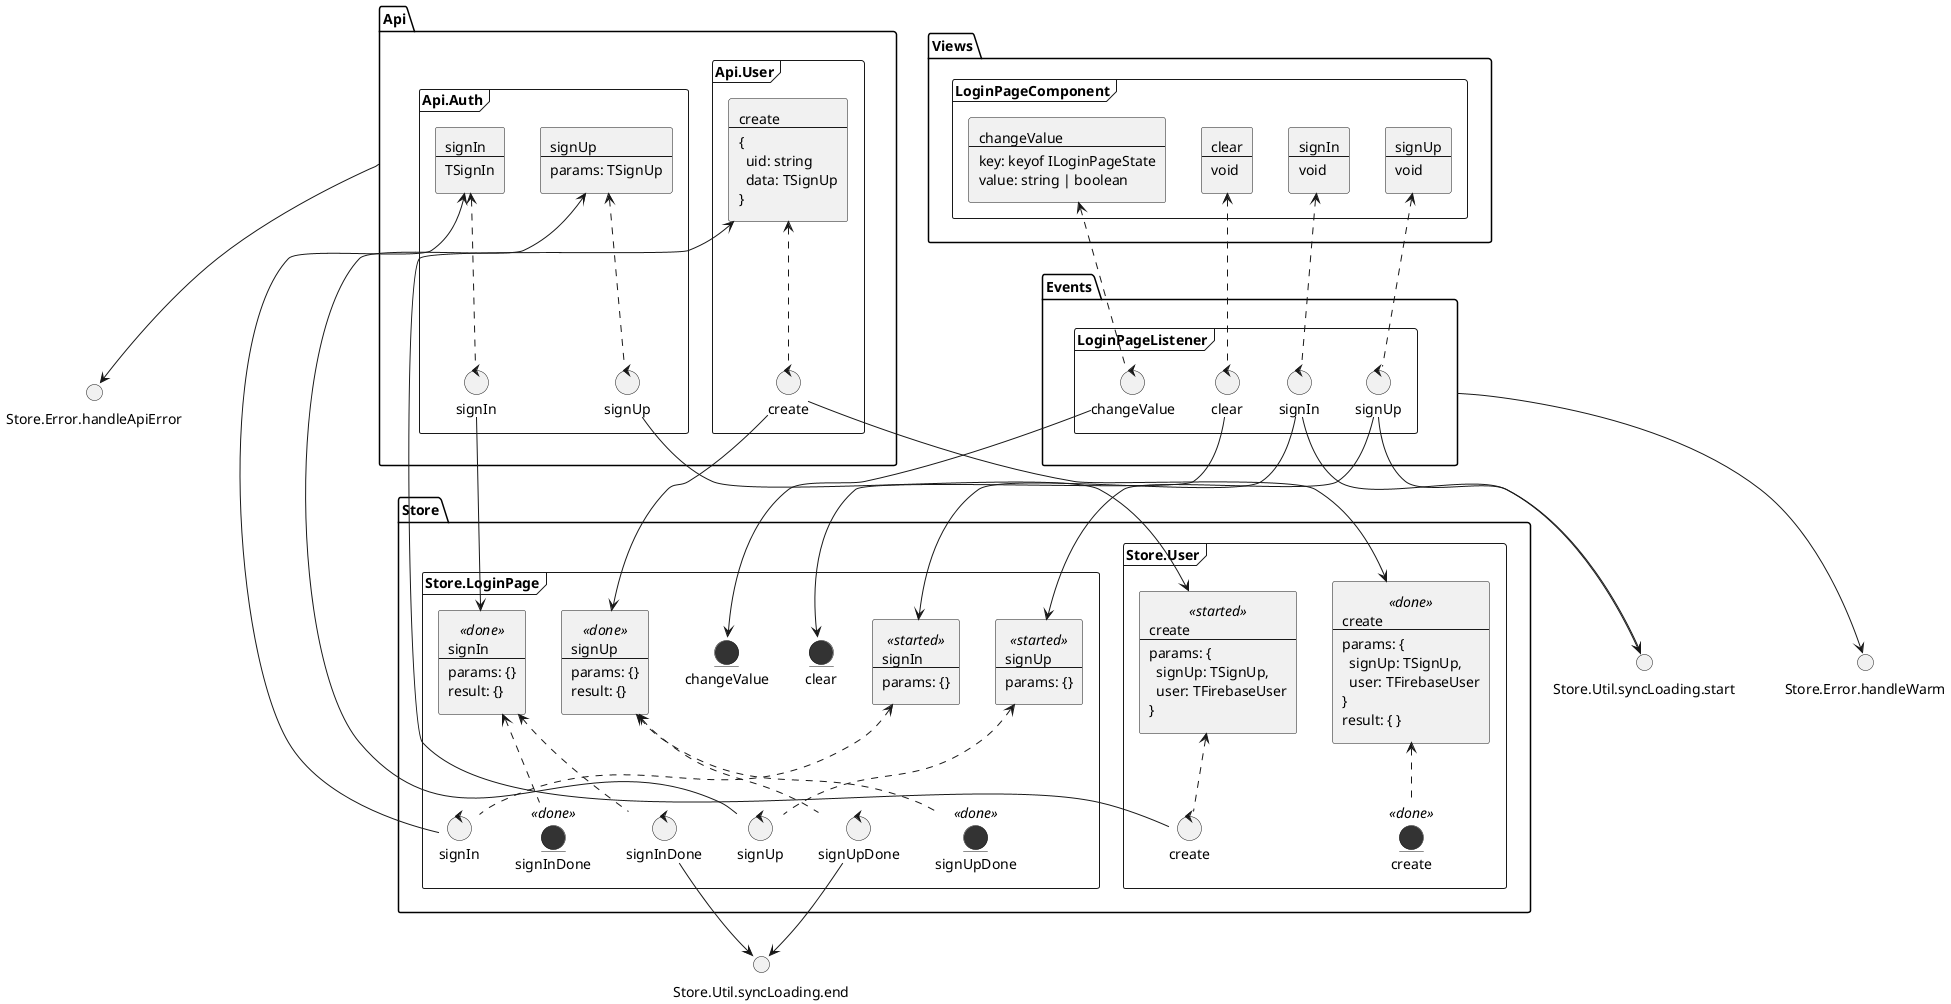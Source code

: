 @startuml login-page

package Views {
  frame LoginPageComponent {
    ' Actions
    rectangle LoginPageComponent.signIn [
      signIn
      ----
      void
    ]
    rectangle LoginPageComponent.signUp [
      signUp
      ----
      void
    ]
    rectangle LoginPageComponent.changeValue [
      changeValue
      ----
      key: keyof ILoginPageState
      value: string | boolean
    ]
    rectangle LoginPageComponent.clear [
      clear
      ----
      void
    ]
  }
}

package Events {
  frame LoginPageListener {
    ' Epics
    control signIn as LoginPageListener.signIn
    control signUp as LoginPageListener.signUp
    control changeValue as LoginPageListener.changeValue
    control clear as LoginPageListener.clear
  }
}

package Store {
  frame Store.LoginPage {
    ' Actions
    rectangle Store.LoginPage.signIn.started <<started>> [
      signIn
      ----
      params: {}
    ]
    rectangle Store.LoginPage.signIn.done <<done>> [
      signIn
      ----
      params: {}
      result: {}
    ]

    rectangle Store.LoginPage.signUp.started <<started>> [
      signUp
      ----
      params: {}
    ]
    rectangle Store.LoginPage.signUp.done <<done>> [
      signUp
      ----
      params: {}
      result: {}
    ]
    
    ' Epics
    control signIn as Store.LoginPage.Epic.signIn
    control signInDone as Store.LoginPage.Epic.signIn.done

    control signUp as Store.LoginPage.Epic.signUp
    control signUpDone as Store.LoginPage.Epic.signUp.done

    ' Reducers
    entity changeValue as Store.LoginPage.Reducer.changeValue #333
    entity clear as Store.LoginPage.Reducer.clear #333
    entity signInDone as Store.LoginPage.Reducer.signIn <<done>> #333
    entity signUpDone as Store.LoginPage.Reducer.signUp <<done>> #333

    ' Epics -up.> Actions
    Store.LoginPage.Epic.signIn -up.> Store.LoginPage.signIn.started
    Store.LoginPage.Epic.signUp -up.> Store.LoginPage.signUp.started
    Store.LoginPage.Epic.signIn.done -up.> Store.LoginPage.signIn.done
    Store.LoginPage.Epic.signUp.done -up.> Store.LoginPage.signUp.done

    ' Reducers -up.> Actions
    Store.LoginPage.Reducer.signIn -up.> Store.LoginPage.signIn.done
    Store.LoginPage.Reducer.signUp -up.> Store.LoginPage.signUp.done
  }

  frame Store.User {
    rectangle Store.User.create.started <<started>> [
      create
      ----
      params: { 
        signUp: TSignUp, 
        user: TFirebaseUser
      }
    ]
    rectangle Store.User.create.done <<done>> [
      create
      ----
      params: { 
        signUp: TSignUp, 
        user: TFirebaseUser
      }
      result: { }
    ]

    ' Epics
    control create as Store.User.Epic.create

    ' Reducers
    entity create as Store.User.Reducer.create <<done>> #333

    ' Epics -up.> Actions
    Store.User.Epic.create -up.> Store.User.create.started 

    ' Reducers -up.> Actions
    Store.User.Reducer.create -up.> Store.User.create.done
  }
}

package Api {
  frame Api.Auth {
    rectangle Api.Auth.signIn [
      signIn
      ----
      TSignIn
    ]

    rectangle Api.Auth.signUp [
      signUp
      ----
      params: TSignUp
    ]

    ' epics
    control signIn as Api.Auth.Epic.signIn
    control signUp as Api.Auth.Epic.signUp

    ' Epics -up.> Actions
    Api.Auth.Epic.signIn -up.> Api.Auth.signIn
    Api.Auth.Epic.signUp -up.> Api.Auth.signUp
  }

  frame Api.User {
    rectangle Api.User.create [
      create
      ----
      { 
        uid: string
        data: TSignUp
      }
    ]

    ' epics
    control create as Api.User.Epic.create

    ' Epics -up.> Actions
    Api.User.Epic.create -up.> Api.User.create
  }
}

' Listener -up.> View
LoginPageListener.signIn -up.> LoginPageComponent.signIn
LoginPageListener.signUp -up.> LoginPageComponent.signUp
LoginPageListener.changeValue -up.> LoginPageComponent.changeValue
LoginPageListener.clear -up.> LoginPageComponent.clear

' Listener -down-> Store
LoginPageListener.signIn -down-> Store.LoginPage.signIn.started
LoginPageListener.signUp -down-> Store.LoginPage.signUp.started
LoginPageListener.changeValue -down-> Store.LoginPage.Reducer.changeValue
LoginPageListener.clear -down-> Store.LoginPage.Reducer.clear

' StoreEpics -down-> ApiActions
Store.LoginPage.Epic.signIn -down-> Api.Auth.signIn
Store.LoginPage.Epic.signUp -down-> Api.Auth.signUp
Store.User.Epic.create -down-> Api.User.create

' ApiEpics -down-> StoreActions
Api.Auth.Epic.signIn -down-> Store.LoginPage.signIn.done
Api.Auth.Epic.signUp -down-> Store.User.create.started
Api.User.Epic.create -down-> Store.LoginPage.signUp.done
Api.User.Epic.create -down-> Store.User.create.done

' Epics -down-> Another Store Actions
' loading
LoginPageListener.signIn -down-> Store.Util.syncLoading.start
LoginPageListener.signUp -down-> Store.Util.syncLoading.start

Store.LoginPage.Epic.signIn.done -down-> Store.Util.syncLoading.end
Store.LoginPage.Epic.signUp.done -down-> Store.Util.syncLoading.end

' Warm
Events -down-> Store.Error.handleWarm

' ApiError
Api -down-> Store.Error.handleApiError

@enduml
